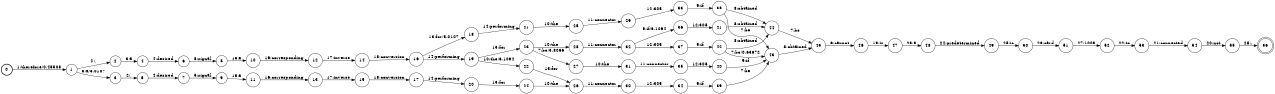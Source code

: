 digraph FST {
rankdir = LR;
size = "8.5,11";
label = "";
center = 1;
orientation = Portrait;
ranksep = "0.4";
nodesep = "0.25";
0 [label = "0", shape = circle, style = bold, fontsize = 14]
	0 -> 1 [label = "1:therefore/0.45508", fontsize = 14];
1 [label = "1", shape = circle, style = solid, fontsize = 14]
	1 -> 2 [label = "2:,", fontsize = 14];
	1 -> 3 [label = "3:a/5.0107", fontsize = 14];
2 [label = "2", shape = circle, style = solid, fontsize = 14]
	2 -> 4 [label = "3:a", fontsize = 14];
3 [label = "3", shape = circle, style = solid, fontsize = 14]
	3 -> 5 [label = "2:,", fontsize = 14];
4 [label = "4", shape = circle, style = solid, fontsize = 14]
	4 -> 6 [label = "4:desired", fontsize = 14];
5 [label = "5", shape = circle, style = solid, fontsize = 14]
	5 -> 7 [label = "4:desired", fontsize = 14];
6 [label = "6", shape = circle, style = solid, fontsize = 14]
	6 -> 8 [label = "5:signal", fontsize = 14];
7 [label = "7", shape = circle, style = solid, fontsize = 14]
	7 -> 9 [label = "5:signal", fontsize = 14];
8 [label = "8", shape = circle, style = solid, fontsize = 14]
	8 -> 10 [label = "15:a", fontsize = 14];
9 [label = "9", shape = circle, style = solid, fontsize = 14]
	9 -> 11 [label = "15:a", fontsize = 14];
10 [label = "10", shape = circle, style = solid, fontsize = 14]
	10 -> 12 [label = "16:corresponding", fontsize = 14];
11 [label = "11", shape = circle, style = solid, fontsize = 14]
	11 -> 13 [label = "16:corresponding", fontsize = 14];
12 [label = "12", shape = circle, style = solid, fontsize = 14]
	12 -> 14 [label = "17:inverse", fontsize = 14];
13 [label = "13", shape = circle, style = solid, fontsize = 14]
	13 -> 15 [label = "17:inverse", fontsize = 14];
14 [label = "14", shape = circle, style = solid, fontsize = 14]
	14 -> 16 [label = "18:conversion", fontsize = 14];
15 [label = "15", shape = circle, style = solid, fontsize = 14]
	15 -> 17 [label = "18:conversion", fontsize = 14];
16 [label = "16", shape = circle, style = solid, fontsize = 14]
	16 -> 18 [label = "13:for/5.0107", fontsize = 14];
	16 -> 19 [label = "14:performing", fontsize = 14];
17 [label = "17", shape = circle, style = solid, fontsize = 14]
	17 -> 20 [label = "14:performing", fontsize = 14];
18 [label = "18", shape = circle, style = solid, fontsize = 14]
	18 -> 21 [label = "14:performing", fontsize = 14];
19 [label = "19", shape = circle, style = solid, fontsize = 14]
	19 -> 22 [label = "10:the/6.1094", fontsize = 14];
	19 -> 23 [label = "13:for", fontsize = 14];
20 [label = "20", shape = circle, style = solid, fontsize = 14]
	20 -> 24 [label = "13:for", fontsize = 14];
21 [label = "21", shape = circle, style = solid, fontsize = 14]
	21 -> 25 [label = "10:the", fontsize = 14];
22 [label = "22", shape = circle, style = solid, fontsize = 14]
	22 -> 26 [label = "13:for", fontsize = 14];
23 [label = "23", shape = circle, style = solid, fontsize = 14]
	23 -> 27 [label = "7:be/3.8066", fontsize = 14];
	23 -> 28 [label = "10:the", fontsize = 14];
24 [label = "24", shape = circle, style = solid, fontsize = 14]
	24 -> 26 [label = "10:the", fontsize = 14];
25 [label = "25", shape = circle, style = solid, fontsize = 14]
	25 -> 29 [label = "11:connector", fontsize = 14];
26 [label = "26", shape = circle, style = solid, fontsize = 14]
	26 -> 30 [label = "11:connector", fontsize = 14];
27 [label = "27", shape = circle, style = solid, fontsize = 14]
	27 -> 31 [label = "10:the", fontsize = 14];
28 [label = "28", shape = circle, style = solid, fontsize = 14]
	28 -> 32 [label = "11:connector", fontsize = 14];
29 [label = "29", shape = circle, style = solid, fontsize = 14]
	29 -> 33 [label = "12:305", fontsize = 14];
30 [label = "30", shape = circle, style = solid, fontsize = 14]
	30 -> 34 [label = "12:305", fontsize = 14];
31 [label = "31", shape = circle, style = solid, fontsize = 14]
	31 -> 35 [label = "11:connector", fontsize = 14];
32 [label = "32", shape = circle, style = solid, fontsize = 14]
	32 -> 36 [label = "9:if/6.1094", fontsize = 14];
	32 -> 37 [label = "12:305", fontsize = 14];
33 [label = "33", shape = circle, style = solid, fontsize = 14]
	33 -> 38 [label = "9:if", fontsize = 14];
34 [label = "34", shape = circle, style = solid, fontsize = 14]
	34 -> 39 [label = "9:if", fontsize = 14];
35 [label = "35", shape = circle, style = solid, fontsize = 14]
	35 -> 40 [label = "12:305", fontsize = 14];
36 [label = "36", shape = circle, style = solid, fontsize = 14]
	36 -> 41 [label = "12:305", fontsize = 14];
37 [label = "37", shape = circle, style = solid, fontsize = 14]
	37 -> 42 [label = "9:if", fontsize = 14];
38 [label = "38", shape = circle, style = solid, fontsize = 14]
	38 -> 43 [label = "7:be", fontsize = 14];
	38 -> 44 [label = "8:obtained", fontsize = 14];
39 [label = "39", shape = circle, style = solid, fontsize = 14]
	39 -> 43 [label = "7:be", fontsize = 14];
40 [label = "40", shape = circle, style = solid, fontsize = 14]
	40 -> 43 [label = "9:if", fontsize = 14];
41 [label = "41", shape = circle, style = solid, fontsize = 14]
	41 -> 44 [label = "8:obtained", fontsize = 14];
42 [label = "42", shape = circle, style = solid, fontsize = 14]
	42 -> 43 [label = "7:be/0.63672", fontsize = 14];
	42 -> 44 [label = "8:obtained", fontsize = 14];
43 [label = "43", shape = circle, style = solid, fontsize = 14]
	43 -> 45 [label = "8:obtained", fontsize = 14];
44 [label = "44", shape = circle, style = solid, fontsize = 14]
	44 -> 45 [label = "7:be", fontsize = 14];
45 [label = "45", shape = circle, style = solid, fontsize = 14]
	45 -> 46 [label = "6:cannot", fontsize = 14];
46 [label = "46", shape = circle, style = solid, fontsize = 14]
	46 -> 47 [label = "19:is", fontsize = 14];
47 [label = "47", shape = circle, style = solid, fontsize = 14]
	47 -> 48 [label = "23:a", fontsize = 14];
48 [label = "48", shape = circle, style = solid, fontsize = 14]
	48 -> 49 [label = "24:predetermined", fontsize = 14];
49 [label = "49", shape = circle, style = solid, fontsize = 14]
	49 -> 50 [label = "25:ic", fontsize = 14];
50 [label = "50", shape = circle, style = solid, fontsize = 14]
	50 -> 51 [label = "26:card", fontsize = 14];
51 [label = "51", shape = circle, style = solid, fontsize = 14]
	51 -> 52 [label = "27:100a", fontsize = 14];
52 [label = "52", shape = circle, style = solid, fontsize = 14]
	52 -> 53 [label = "22:to", fontsize = 14];
53 [label = "53", shape = circle, style = solid, fontsize = 14]
	53 -> 54 [label = "21:connected", fontsize = 14];
54 [label = "54", shape = circle, style = solid, fontsize = 14]
	54 -> 55 [label = "20:not", fontsize = 14];
55 [label = "55", shape = circle, style = solid, fontsize = 14]
	55 -> 56 [label = "28:.", fontsize = 14];
56 [label = "56", shape = doublecircle, style = solid, fontsize = 14]
}
